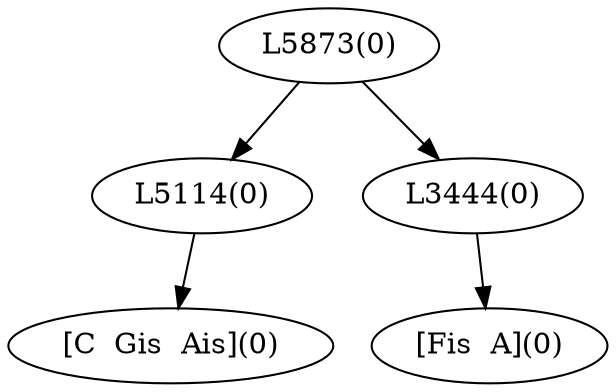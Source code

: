 digraph sample{
"L5114(0)"->"[C  Gis  Ais](0)"
"L3444(0)"->"[Fis  A](0)"
"L5873(0)"->"L5114(0)"
"L5873(0)"->"L3444(0)"
{rank = min; "L5873(0)"}
{rank = same; "L5114(0)"; "L3444(0)";}
{rank = max; "[C  Gis  Ais](0)"; "[Fis  A](0)";}
}